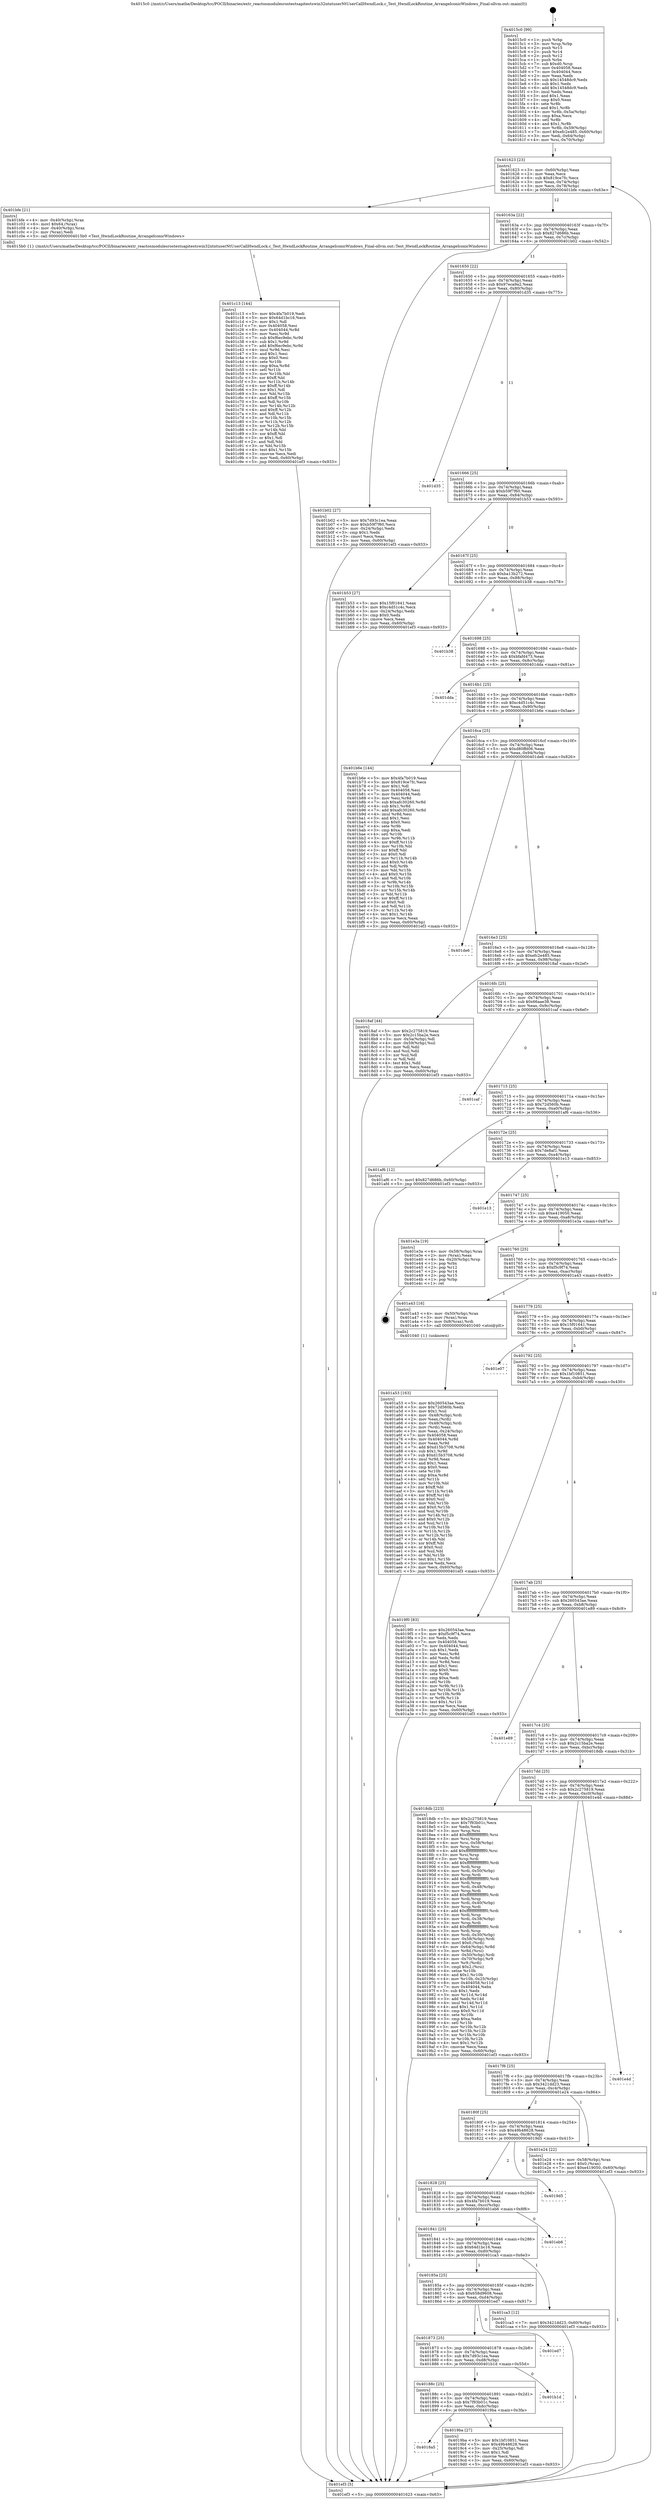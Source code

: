 digraph "0x4015c0" {
  label = "0x4015c0 (/mnt/c/Users/mathe/Desktop/tcc/POCII/binaries/extr_reactosmodulesrostestsapitestswin32ntntuserNtUserCallHwndLock.c_Test_HwndLockRoutine_ArrangeIconicWindows_Final-ollvm.out::main(0))"
  labelloc = "t"
  node[shape=record]

  Entry [label="",width=0.3,height=0.3,shape=circle,fillcolor=black,style=filled]
  "0x401623" [label="{
     0x401623 [23]\l
     | [instrs]\l
     &nbsp;&nbsp;0x401623 \<+3\>: mov -0x60(%rbp),%eax\l
     &nbsp;&nbsp;0x401626 \<+2\>: mov %eax,%ecx\l
     &nbsp;&nbsp;0x401628 \<+6\>: sub $0x819ce7fc,%ecx\l
     &nbsp;&nbsp;0x40162e \<+3\>: mov %eax,-0x74(%rbp)\l
     &nbsp;&nbsp;0x401631 \<+3\>: mov %ecx,-0x78(%rbp)\l
     &nbsp;&nbsp;0x401634 \<+6\>: je 0000000000401bfe \<main+0x63e\>\l
  }"]
  "0x401bfe" [label="{
     0x401bfe [21]\l
     | [instrs]\l
     &nbsp;&nbsp;0x401bfe \<+4\>: mov -0x40(%rbp),%rax\l
     &nbsp;&nbsp;0x401c02 \<+6\>: movl $0x64,(%rax)\l
     &nbsp;&nbsp;0x401c08 \<+4\>: mov -0x40(%rbp),%rax\l
     &nbsp;&nbsp;0x401c0c \<+2\>: mov (%rax),%edi\l
     &nbsp;&nbsp;0x401c0e \<+5\>: call 00000000004015b0 \<Test_HwndLockRoutine_ArrangeIconicWindows\>\l
     | [calls]\l
     &nbsp;&nbsp;0x4015b0 \{1\} (/mnt/c/Users/mathe/Desktop/tcc/POCII/binaries/extr_reactosmodulesrostestsapitestswin32ntntuserNtUserCallHwndLock.c_Test_HwndLockRoutine_ArrangeIconicWindows_Final-ollvm.out::Test_HwndLockRoutine_ArrangeIconicWindows)\l
  }"]
  "0x40163a" [label="{
     0x40163a [22]\l
     | [instrs]\l
     &nbsp;&nbsp;0x40163a \<+5\>: jmp 000000000040163f \<main+0x7f\>\l
     &nbsp;&nbsp;0x40163f \<+3\>: mov -0x74(%rbp),%eax\l
     &nbsp;&nbsp;0x401642 \<+5\>: sub $0x827d686b,%eax\l
     &nbsp;&nbsp;0x401647 \<+3\>: mov %eax,-0x7c(%rbp)\l
     &nbsp;&nbsp;0x40164a \<+6\>: je 0000000000401b02 \<main+0x542\>\l
  }"]
  Exit [label="",width=0.3,height=0.3,shape=circle,fillcolor=black,style=filled,peripheries=2]
  "0x401b02" [label="{
     0x401b02 [27]\l
     | [instrs]\l
     &nbsp;&nbsp;0x401b02 \<+5\>: mov $0x7d93c1ea,%eax\l
     &nbsp;&nbsp;0x401b07 \<+5\>: mov $0xb59f7f60,%ecx\l
     &nbsp;&nbsp;0x401b0c \<+3\>: mov -0x24(%rbp),%edx\l
     &nbsp;&nbsp;0x401b0f \<+3\>: cmp $0x1,%edx\l
     &nbsp;&nbsp;0x401b12 \<+3\>: cmovl %ecx,%eax\l
     &nbsp;&nbsp;0x401b15 \<+3\>: mov %eax,-0x60(%rbp)\l
     &nbsp;&nbsp;0x401b18 \<+5\>: jmp 0000000000401ef3 \<main+0x933\>\l
  }"]
  "0x401650" [label="{
     0x401650 [22]\l
     | [instrs]\l
     &nbsp;&nbsp;0x401650 \<+5\>: jmp 0000000000401655 \<main+0x95\>\l
     &nbsp;&nbsp;0x401655 \<+3\>: mov -0x74(%rbp),%eax\l
     &nbsp;&nbsp;0x401658 \<+5\>: sub $0x97eca9a2,%eax\l
     &nbsp;&nbsp;0x40165d \<+3\>: mov %eax,-0x80(%rbp)\l
     &nbsp;&nbsp;0x401660 \<+6\>: je 0000000000401d35 \<main+0x775\>\l
  }"]
  "0x401c13" [label="{
     0x401c13 [144]\l
     | [instrs]\l
     &nbsp;&nbsp;0x401c13 \<+5\>: mov $0x4fa7b019,%edi\l
     &nbsp;&nbsp;0x401c18 \<+5\>: mov $0x64d1bc16,%ecx\l
     &nbsp;&nbsp;0x401c1d \<+2\>: mov $0x1,%dl\l
     &nbsp;&nbsp;0x401c1f \<+7\>: mov 0x404058,%esi\l
     &nbsp;&nbsp;0x401c26 \<+8\>: mov 0x404044,%r8d\l
     &nbsp;&nbsp;0x401c2e \<+3\>: mov %esi,%r9d\l
     &nbsp;&nbsp;0x401c31 \<+7\>: sub $0xf6ec9ebc,%r9d\l
     &nbsp;&nbsp;0x401c38 \<+4\>: sub $0x1,%r9d\l
     &nbsp;&nbsp;0x401c3c \<+7\>: add $0xf6ec9ebc,%r9d\l
     &nbsp;&nbsp;0x401c43 \<+4\>: imul %r9d,%esi\l
     &nbsp;&nbsp;0x401c47 \<+3\>: and $0x1,%esi\l
     &nbsp;&nbsp;0x401c4a \<+3\>: cmp $0x0,%esi\l
     &nbsp;&nbsp;0x401c4d \<+4\>: sete %r10b\l
     &nbsp;&nbsp;0x401c51 \<+4\>: cmp $0xa,%r8d\l
     &nbsp;&nbsp;0x401c55 \<+4\>: setl %r11b\l
     &nbsp;&nbsp;0x401c59 \<+3\>: mov %r10b,%bl\l
     &nbsp;&nbsp;0x401c5c \<+3\>: xor $0xff,%bl\l
     &nbsp;&nbsp;0x401c5f \<+3\>: mov %r11b,%r14b\l
     &nbsp;&nbsp;0x401c62 \<+4\>: xor $0xff,%r14b\l
     &nbsp;&nbsp;0x401c66 \<+3\>: xor $0x1,%dl\l
     &nbsp;&nbsp;0x401c69 \<+3\>: mov %bl,%r15b\l
     &nbsp;&nbsp;0x401c6c \<+4\>: and $0xff,%r15b\l
     &nbsp;&nbsp;0x401c70 \<+3\>: and %dl,%r10b\l
     &nbsp;&nbsp;0x401c73 \<+3\>: mov %r14b,%r12b\l
     &nbsp;&nbsp;0x401c76 \<+4\>: and $0xff,%r12b\l
     &nbsp;&nbsp;0x401c7a \<+3\>: and %dl,%r11b\l
     &nbsp;&nbsp;0x401c7d \<+3\>: or %r10b,%r15b\l
     &nbsp;&nbsp;0x401c80 \<+3\>: or %r11b,%r12b\l
     &nbsp;&nbsp;0x401c83 \<+3\>: xor %r12b,%r15b\l
     &nbsp;&nbsp;0x401c86 \<+3\>: or %r14b,%bl\l
     &nbsp;&nbsp;0x401c89 \<+3\>: xor $0xff,%bl\l
     &nbsp;&nbsp;0x401c8c \<+3\>: or $0x1,%dl\l
     &nbsp;&nbsp;0x401c8f \<+2\>: and %dl,%bl\l
     &nbsp;&nbsp;0x401c91 \<+3\>: or %bl,%r15b\l
     &nbsp;&nbsp;0x401c94 \<+4\>: test $0x1,%r15b\l
     &nbsp;&nbsp;0x401c98 \<+3\>: cmovne %ecx,%edi\l
     &nbsp;&nbsp;0x401c9b \<+3\>: mov %edi,-0x60(%rbp)\l
     &nbsp;&nbsp;0x401c9e \<+5\>: jmp 0000000000401ef3 \<main+0x933\>\l
  }"]
  "0x401d35" [label="{
     0x401d35\l
  }", style=dashed]
  "0x401666" [label="{
     0x401666 [25]\l
     | [instrs]\l
     &nbsp;&nbsp;0x401666 \<+5\>: jmp 000000000040166b \<main+0xab\>\l
     &nbsp;&nbsp;0x40166b \<+3\>: mov -0x74(%rbp),%eax\l
     &nbsp;&nbsp;0x40166e \<+5\>: sub $0xb59f7f60,%eax\l
     &nbsp;&nbsp;0x401673 \<+6\>: mov %eax,-0x84(%rbp)\l
     &nbsp;&nbsp;0x401679 \<+6\>: je 0000000000401b53 \<main+0x593\>\l
  }"]
  "0x401a53" [label="{
     0x401a53 [163]\l
     | [instrs]\l
     &nbsp;&nbsp;0x401a53 \<+5\>: mov $0x260543ae,%ecx\l
     &nbsp;&nbsp;0x401a58 \<+5\>: mov $0x72d560b,%edx\l
     &nbsp;&nbsp;0x401a5d \<+3\>: mov $0x1,%sil\l
     &nbsp;&nbsp;0x401a60 \<+4\>: mov -0x48(%rbp),%rdi\l
     &nbsp;&nbsp;0x401a64 \<+2\>: mov %eax,(%rdi)\l
     &nbsp;&nbsp;0x401a66 \<+4\>: mov -0x48(%rbp),%rdi\l
     &nbsp;&nbsp;0x401a6a \<+2\>: mov (%rdi),%eax\l
     &nbsp;&nbsp;0x401a6c \<+3\>: mov %eax,-0x24(%rbp)\l
     &nbsp;&nbsp;0x401a6f \<+7\>: mov 0x404058,%eax\l
     &nbsp;&nbsp;0x401a76 \<+8\>: mov 0x404044,%r8d\l
     &nbsp;&nbsp;0x401a7e \<+3\>: mov %eax,%r9d\l
     &nbsp;&nbsp;0x401a81 \<+7\>: add $0xd15b3708,%r9d\l
     &nbsp;&nbsp;0x401a88 \<+4\>: sub $0x1,%r9d\l
     &nbsp;&nbsp;0x401a8c \<+7\>: sub $0xd15b3708,%r9d\l
     &nbsp;&nbsp;0x401a93 \<+4\>: imul %r9d,%eax\l
     &nbsp;&nbsp;0x401a97 \<+3\>: and $0x1,%eax\l
     &nbsp;&nbsp;0x401a9a \<+3\>: cmp $0x0,%eax\l
     &nbsp;&nbsp;0x401a9d \<+4\>: sete %r10b\l
     &nbsp;&nbsp;0x401aa1 \<+4\>: cmp $0xa,%r8d\l
     &nbsp;&nbsp;0x401aa5 \<+4\>: setl %r11b\l
     &nbsp;&nbsp;0x401aa9 \<+3\>: mov %r10b,%bl\l
     &nbsp;&nbsp;0x401aac \<+3\>: xor $0xff,%bl\l
     &nbsp;&nbsp;0x401aaf \<+3\>: mov %r11b,%r14b\l
     &nbsp;&nbsp;0x401ab2 \<+4\>: xor $0xff,%r14b\l
     &nbsp;&nbsp;0x401ab6 \<+4\>: xor $0x0,%sil\l
     &nbsp;&nbsp;0x401aba \<+3\>: mov %bl,%r15b\l
     &nbsp;&nbsp;0x401abd \<+4\>: and $0x0,%r15b\l
     &nbsp;&nbsp;0x401ac1 \<+3\>: and %sil,%r10b\l
     &nbsp;&nbsp;0x401ac4 \<+3\>: mov %r14b,%r12b\l
     &nbsp;&nbsp;0x401ac7 \<+4\>: and $0x0,%r12b\l
     &nbsp;&nbsp;0x401acb \<+3\>: and %sil,%r11b\l
     &nbsp;&nbsp;0x401ace \<+3\>: or %r10b,%r15b\l
     &nbsp;&nbsp;0x401ad1 \<+3\>: or %r11b,%r12b\l
     &nbsp;&nbsp;0x401ad4 \<+3\>: xor %r12b,%r15b\l
     &nbsp;&nbsp;0x401ad7 \<+3\>: or %r14b,%bl\l
     &nbsp;&nbsp;0x401ada \<+3\>: xor $0xff,%bl\l
     &nbsp;&nbsp;0x401add \<+4\>: or $0x0,%sil\l
     &nbsp;&nbsp;0x401ae1 \<+3\>: and %sil,%bl\l
     &nbsp;&nbsp;0x401ae4 \<+3\>: or %bl,%r15b\l
     &nbsp;&nbsp;0x401ae7 \<+4\>: test $0x1,%r15b\l
     &nbsp;&nbsp;0x401aeb \<+3\>: cmovne %edx,%ecx\l
     &nbsp;&nbsp;0x401aee \<+3\>: mov %ecx,-0x60(%rbp)\l
     &nbsp;&nbsp;0x401af1 \<+5\>: jmp 0000000000401ef3 \<main+0x933\>\l
  }"]
  "0x401b53" [label="{
     0x401b53 [27]\l
     | [instrs]\l
     &nbsp;&nbsp;0x401b53 \<+5\>: mov $0x15f01641,%eax\l
     &nbsp;&nbsp;0x401b58 \<+5\>: mov $0xc4d51c4c,%ecx\l
     &nbsp;&nbsp;0x401b5d \<+3\>: mov -0x24(%rbp),%edx\l
     &nbsp;&nbsp;0x401b60 \<+3\>: cmp $0x0,%edx\l
     &nbsp;&nbsp;0x401b63 \<+3\>: cmove %ecx,%eax\l
     &nbsp;&nbsp;0x401b66 \<+3\>: mov %eax,-0x60(%rbp)\l
     &nbsp;&nbsp;0x401b69 \<+5\>: jmp 0000000000401ef3 \<main+0x933\>\l
  }"]
  "0x40167f" [label="{
     0x40167f [25]\l
     | [instrs]\l
     &nbsp;&nbsp;0x40167f \<+5\>: jmp 0000000000401684 \<main+0xc4\>\l
     &nbsp;&nbsp;0x401684 \<+3\>: mov -0x74(%rbp),%eax\l
     &nbsp;&nbsp;0x401687 \<+5\>: sub $0xba13b272,%eax\l
     &nbsp;&nbsp;0x40168c \<+6\>: mov %eax,-0x88(%rbp)\l
     &nbsp;&nbsp;0x401692 \<+6\>: je 0000000000401b38 \<main+0x578\>\l
  }"]
  "0x4018a5" [label="{
     0x4018a5\l
  }", style=dashed]
  "0x401b38" [label="{
     0x401b38\l
  }", style=dashed]
  "0x401698" [label="{
     0x401698 [25]\l
     | [instrs]\l
     &nbsp;&nbsp;0x401698 \<+5\>: jmp 000000000040169d \<main+0xdd\>\l
     &nbsp;&nbsp;0x40169d \<+3\>: mov -0x74(%rbp),%eax\l
     &nbsp;&nbsp;0x4016a0 \<+5\>: sub $0xbfafd473,%eax\l
     &nbsp;&nbsp;0x4016a5 \<+6\>: mov %eax,-0x8c(%rbp)\l
     &nbsp;&nbsp;0x4016ab \<+6\>: je 0000000000401dda \<main+0x81a\>\l
  }"]
  "0x4019ba" [label="{
     0x4019ba [27]\l
     | [instrs]\l
     &nbsp;&nbsp;0x4019ba \<+5\>: mov $0x1bf10851,%eax\l
     &nbsp;&nbsp;0x4019bf \<+5\>: mov $0x49b48628,%ecx\l
     &nbsp;&nbsp;0x4019c4 \<+3\>: mov -0x25(%rbp),%dl\l
     &nbsp;&nbsp;0x4019c7 \<+3\>: test $0x1,%dl\l
     &nbsp;&nbsp;0x4019ca \<+3\>: cmovne %ecx,%eax\l
     &nbsp;&nbsp;0x4019cd \<+3\>: mov %eax,-0x60(%rbp)\l
     &nbsp;&nbsp;0x4019d0 \<+5\>: jmp 0000000000401ef3 \<main+0x933\>\l
  }"]
  "0x401dda" [label="{
     0x401dda\l
  }", style=dashed]
  "0x4016b1" [label="{
     0x4016b1 [25]\l
     | [instrs]\l
     &nbsp;&nbsp;0x4016b1 \<+5\>: jmp 00000000004016b6 \<main+0xf6\>\l
     &nbsp;&nbsp;0x4016b6 \<+3\>: mov -0x74(%rbp),%eax\l
     &nbsp;&nbsp;0x4016b9 \<+5\>: sub $0xc4d51c4c,%eax\l
     &nbsp;&nbsp;0x4016be \<+6\>: mov %eax,-0x90(%rbp)\l
     &nbsp;&nbsp;0x4016c4 \<+6\>: je 0000000000401b6e \<main+0x5ae\>\l
  }"]
  "0x40188c" [label="{
     0x40188c [25]\l
     | [instrs]\l
     &nbsp;&nbsp;0x40188c \<+5\>: jmp 0000000000401891 \<main+0x2d1\>\l
     &nbsp;&nbsp;0x401891 \<+3\>: mov -0x74(%rbp),%eax\l
     &nbsp;&nbsp;0x401894 \<+5\>: sub $0x7f93b01c,%eax\l
     &nbsp;&nbsp;0x401899 \<+6\>: mov %eax,-0xdc(%rbp)\l
     &nbsp;&nbsp;0x40189f \<+6\>: je 00000000004019ba \<main+0x3fa\>\l
  }"]
  "0x401b6e" [label="{
     0x401b6e [144]\l
     | [instrs]\l
     &nbsp;&nbsp;0x401b6e \<+5\>: mov $0x4fa7b019,%eax\l
     &nbsp;&nbsp;0x401b73 \<+5\>: mov $0x819ce7fc,%ecx\l
     &nbsp;&nbsp;0x401b78 \<+2\>: mov $0x1,%dl\l
     &nbsp;&nbsp;0x401b7a \<+7\>: mov 0x404058,%esi\l
     &nbsp;&nbsp;0x401b81 \<+7\>: mov 0x404044,%edi\l
     &nbsp;&nbsp;0x401b88 \<+3\>: mov %esi,%r8d\l
     &nbsp;&nbsp;0x401b8b \<+7\>: sub $0xafc30260,%r8d\l
     &nbsp;&nbsp;0x401b92 \<+4\>: sub $0x1,%r8d\l
     &nbsp;&nbsp;0x401b96 \<+7\>: add $0xafc30260,%r8d\l
     &nbsp;&nbsp;0x401b9d \<+4\>: imul %r8d,%esi\l
     &nbsp;&nbsp;0x401ba1 \<+3\>: and $0x1,%esi\l
     &nbsp;&nbsp;0x401ba4 \<+3\>: cmp $0x0,%esi\l
     &nbsp;&nbsp;0x401ba7 \<+4\>: sete %r9b\l
     &nbsp;&nbsp;0x401bab \<+3\>: cmp $0xa,%edi\l
     &nbsp;&nbsp;0x401bae \<+4\>: setl %r10b\l
     &nbsp;&nbsp;0x401bb2 \<+3\>: mov %r9b,%r11b\l
     &nbsp;&nbsp;0x401bb5 \<+4\>: xor $0xff,%r11b\l
     &nbsp;&nbsp;0x401bb9 \<+3\>: mov %r10b,%bl\l
     &nbsp;&nbsp;0x401bbc \<+3\>: xor $0xff,%bl\l
     &nbsp;&nbsp;0x401bbf \<+3\>: xor $0x0,%dl\l
     &nbsp;&nbsp;0x401bc2 \<+3\>: mov %r11b,%r14b\l
     &nbsp;&nbsp;0x401bc5 \<+4\>: and $0x0,%r14b\l
     &nbsp;&nbsp;0x401bc9 \<+3\>: and %dl,%r9b\l
     &nbsp;&nbsp;0x401bcc \<+3\>: mov %bl,%r15b\l
     &nbsp;&nbsp;0x401bcf \<+4\>: and $0x0,%r15b\l
     &nbsp;&nbsp;0x401bd3 \<+3\>: and %dl,%r10b\l
     &nbsp;&nbsp;0x401bd6 \<+3\>: or %r9b,%r14b\l
     &nbsp;&nbsp;0x401bd9 \<+3\>: or %r10b,%r15b\l
     &nbsp;&nbsp;0x401bdc \<+3\>: xor %r15b,%r14b\l
     &nbsp;&nbsp;0x401bdf \<+3\>: or %bl,%r11b\l
     &nbsp;&nbsp;0x401be2 \<+4\>: xor $0xff,%r11b\l
     &nbsp;&nbsp;0x401be6 \<+3\>: or $0x0,%dl\l
     &nbsp;&nbsp;0x401be9 \<+3\>: and %dl,%r11b\l
     &nbsp;&nbsp;0x401bec \<+3\>: or %r11b,%r14b\l
     &nbsp;&nbsp;0x401bef \<+4\>: test $0x1,%r14b\l
     &nbsp;&nbsp;0x401bf3 \<+3\>: cmovne %ecx,%eax\l
     &nbsp;&nbsp;0x401bf6 \<+3\>: mov %eax,-0x60(%rbp)\l
     &nbsp;&nbsp;0x401bf9 \<+5\>: jmp 0000000000401ef3 \<main+0x933\>\l
  }"]
  "0x4016ca" [label="{
     0x4016ca [25]\l
     | [instrs]\l
     &nbsp;&nbsp;0x4016ca \<+5\>: jmp 00000000004016cf \<main+0x10f\>\l
     &nbsp;&nbsp;0x4016cf \<+3\>: mov -0x74(%rbp),%eax\l
     &nbsp;&nbsp;0x4016d2 \<+5\>: sub $0xd80ffd06,%eax\l
     &nbsp;&nbsp;0x4016d7 \<+6\>: mov %eax,-0x94(%rbp)\l
     &nbsp;&nbsp;0x4016dd \<+6\>: je 0000000000401de6 \<main+0x826\>\l
  }"]
  "0x401b1d" [label="{
     0x401b1d\l
  }", style=dashed]
  "0x401de6" [label="{
     0x401de6\l
  }", style=dashed]
  "0x4016e3" [label="{
     0x4016e3 [25]\l
     | [instrs]\l
     &nbsp;&nbsp;0x4016e3 \<+5\>: jmp 00000000004016e8 \<main+0x128\>\l
     &nbsp;&nbsp;0x4016e8 \<+3\>: mov -0x74(%rbp),%eax\l
     &nbsp;&nbsp;0x4016eb \<+5\>: sub $0xefc2e485,%eax\l
     &nbsp;&nbsp;0x4016f0 \<+6\>: mov %eax,-0x98(%rbp)\l
     &nbsp;&nbsp;0x4016f6 \<+6\>: je 00000000004018af \<main+0x2ef\>\l
  }"]
  "0x401873" [label="{
     0x401873 [25]\l
     | [instrs]\l
     &nbsp;&nbsp;0x401873 \<+5\>: jmp 0000000000401878 \<main+0x2b8\>\l
     &nbsp;&nbsp;0x401878 \<+3\>: mov -0x74(%rbp),%eax\l
     &nbsp;&nbsp;0x40187b \<+5\>: sub $0x7d93c1ea,%eax\l
     &nbsp;&nbsp;0x401880 \<+6\>: mov %eax,-0xd8(%rbp)\l
     &nbsp;&nbsp;0x401886 \<+6\>: je 0000000000401b1d \<main+0x55d\>\l
  }"]
  "0x4018af" [label="{
     0x4018af [44]\l
     | [instrs]\l
     &nbsp;&nbsp;0x4018af \<+5\>: mov $0x2c275819,%eax\l
     &nbsp;&nbsp;0x4018b4 \<+5\>: mov $0x2c15ba2e,%ecx\l
     &nbsp;&nbsp;0x4018b9 \<+3\>: mov -0x5a(%rbp),%dl\l
     &nbsp;&nbsp;0x4018bc \<+4\>: mov -0x59(%rbp),%sil\l
     &nbsp;&nbsp;0x4018c0 \<+3\>: mov %dl,%dil\l
     &nbsp;&nbsp;0x4018c3 \<+3\>: and %sil,%dil\l
     &nbsp;&nbsp;0x4018c6 \<+3\>: xor %sil,%dl\l
     &nbsp;&nbsp;0x4018c9 \<+3\>: or %dl,%dil\l
     &nbsp;&nbsp;0x4018cc \<+4\>: test $0x1,%dil\l
     &nbsp;&nbsp;0x4018d0 \<+3\>: cmovne %ecx,%eax\l
     &nbsp;&nbsp;0x4018d3 \<+3\>: mov %eax,-0x60(%rbp)\l
     &nbsp;&nbsp;0x4018d6 \<+5\>: jmp 0000000000401ef3 \<main+0x933\>\l
  }"]
  "0x4016fc" [label="{
     0x4016fc [25]\l
     | [instrs]\l
     &nbsp;&nbsp;0x4016fc \<+5\>: jmp 0000000000401701 \<main+0x141\>\l
     &nbsp;&nbsp;0x401701 \<+3\>: mov -0x74(%rbp),%eax\l
     &nbsp;&nbsp;0x401704 \<+5\>: sub $0x66aae38,%eax\l
     &nbsp;&nbsp;0x401709 \<+6\>: mov %eax,-0x9c(%rbp)\l
     &nbsp;&nbsp;0x40170f \<+6\>: je 0000000000401caf \<main+0x6ef\>\l
  }"]
  "0x401ef3" [label="{
     0x401ef3 [5]\l
     | [instrs]\l
     &nbsp;&nbsp;0x401ef3 \<+5\>: jmp 0000000000401623 \<main+0x63\>\l
  }"]
  "0x4015c0" [label="{
     0x4015c0 [99]\l
     | [instrs]\l
     &nbsp;&nbsp;0x4015c0 \<+1\>: push %rbp\l
     &nbsp;&nbsp;0x4015c1 \<+3\>: mov %rsp,%rbp\l
     &nbsp;&nbsp;0x4015c4 \<+2\>: push %r15\l
     &nbsp;&nbsp;0x4015c6 \<+2\>: push %r14\l
     &nbsp;&nbsp;0x4015c8 \<+2\>: push %r12\l
     &nbsp;&nbsp;0x4015ca \<+1\>: push %rbx\l
     &nbsp;&nbsp;0x4015cb \<+7\>: sub $0xd0,%rsp\l
     &nbsp;&nbsp;0x4015d2 \<+7\>: mov 0x404058,%eax\l
     &nbsp;&nbsp;0x4015d9 \<+7\>: mov 0x404044,%ecx\l
     &nbsp;&nbsp;0x4015e0 \<+2\>: mov %eax,%edx\l
     &nbsp;&nbsp;0x4015e2 \<+6\>: sub $0x14548dc9,%edx\l
     &nbsp;&nbsp;0x4015e8 \<+3\>: sub $0x1,%edx\l
     &nbsp;&nbsp;0x4015eb \<+6\>: add $0x14548dc9,%edx\l
     &nbsp;&nbsp;0x4015f1 \<+3\>: imul %edx,%eax\l
     &nbsp;&nbsp;0x4015f4 \<+3\>: and $0x1,%eax\l
     &nbsp;&nbsp;0x4015f7 \<+3\>: cmp $0x0,%eax\l
     &nbsp;&nbsp;0x4015fa \<+4\>: sete %r8b\l
     &nbsp;&nbsp;0x4015fe \<+4\>: and $0x1,%r8b\l
     &nbsp;&nbsp;0x401602 \<+4\>: mov %r8b,-0x5a(%rbp)\l
     &nbsp;&nbsp;0x401606 \<+3\>: cmp $0xa,%ecx\l
     &nbsp;&nbsp;0x401609 \<+4\>: setl %r8b\l
     &nbsp;&nbsp;0x40160d \<+4\>: and $0x1,%r8b\l
     &nbsp;&nbsp;0x401611 \<+4\>: mov %r8b,-0x59(%rbp)\l
     &nbsp;&nbsp;0x401615 \<+7\>: movl $0xefc2e485,-0x60(%rbp)\l
     &nbsp;&nbsp;0x40161c \<+3\>: mov %edi,-0x64(%rbp)\l
     &nbsp;&nbsp;0x40161f \<+4\>: mov %rsi,-0x70(%rbp)\l
  }"]
  "0x401ed7" [label="{
     0x401ed7\l
  }", style=dashed]
  "0x401caf" [label="{
     0x401caf\l
  }", style=dashed]
  "0x401715" [label="{
     0x401715 [25]\l
     | [instrs]\l
     &nbsp;&nbsp;0x401715 \<+5\>: jmp 000000000040171a \<main+0x15a\>\l
     &nbsp;&nbsp;0x40171a \<+3\>: mov -0x74(%rbp),%eax\l
     &nbsp;&nbsp;0x40171d \<+5\>: sub $0x72d560b,%eax\l
     &nbsp;&nbsp;0x401722 \<+6\>: mov %eax,-0xa0(%rbp)\l
     &nbsp;&nbsp;0x401728 \<+6\>: je 0000000000401af6 \<main+0x536\>\l
  }"]
  "0x40185a" [label="{
     0x40185a [25]\l
     | [instrs]\l
     &nbsp;&nbsp;0x40185a \<+5\>: jmp 000000000040185f \<main+0x29f\>\l
     &nbsp;&nbsp;0x40185f \<+3\>: mov -0x74(%rbp),%eax\l
     &nbsp;&nbsp;0x401862 \<+5\>: sub $0x658d9608,%eax\l
     &nbsp;&nbsp;0x401867 \<+6\>: mov %eax,-0xd4(%rbp)\l
     &nbsp;&nbsp;0x40186d \<+6\>: je 0000000000401ed7 \<main+0x917\>\l
  }"]
  "0x401af6" [label="{
     0x401af6 [12]\l
     | [instrs]\l
     &nbsp;&nbsp;0x401af6 \<+7\>: movl $0x827d686b,-0x60(%rbp)\l
     &nbsp;&nbsp;0x401afd \<+5\>: jmp 0000000000401ef3 \<main+0x933\>\l
  }"]
  "0x40172e" [label="{
     0x40172e [25]\l
     | [instrs]\l
     &nbsp;&nbsp;0x40172e \<+5\>: jmp 0000000000401733 \<main+0x173\>\l
     &nbsp;&nbsp;0x401733 \<+3\>: mov -0x74(%rbp),%eax\l
     &nbsp;&nbsp;0x401736 \<+5\>: sub $0x7de8af1,%eax\l
     &nbsp;&nbsp;0x40173b \<+6\>: mov %eax,-0xa4(%rbp)\l
     &nbsp;&nbsp;0x401741 \<+6\>: je 0000000000401e13 \<main+0x853\>\l
  }"]
  "0x401ca3" [label="{
     0x401ca3 [12]\l
     | [instrs]\l
     &nbsp;&nbsp;0x401ca3 \<+7\>: movl $0x3421dd23,-0x60(%rbp)\l
     &nbsp;&nbsp;0x401caa \<+5\>: jmp 0000000000401ef3 \<main+0x933\>\l
  }"]
  "0x401e13" [label="{
     0x401e13\l
  }", style=dashed]
  "0x401747" [label="{
     0x401747 [25]\l
     | [instrs]\l
     &nbsp;&nbsp;0x401747 \<+5\>: jmp 000000000040174c \<main+0x18c\>\l
     &nbsp;&nbsp;0x40174c \<+3\>: mov -0x74(%rbp),%eax\l
     &nbsp;&nbsp;0x40174f \<+5\>: sub $0xe419050,%eax\l
     &nbsp;&nbsp;0x401754 \<+6\>: mov %eax,-0xa8(%rbp)\l
     &nbsp;&nbsp;0x40175a \<+6\>: je 0000000000401e3a \<main+0x87a\>\l
  }"]
  "0x401841" [label="{
     0x401841 [25]\l
     | [instrs]\l
     &nbsp;&nbsp;0x401841 \<+5\>: jmp 0000000000401846 \<main+0x286\>\l
     &nbsp;&nbsp;0x401846 \<+3\>: mov -0x74(%rbp),%eax\l
     &nbsp;&nbsp;0x401849 \<+5\>: sub $0x64d1bc16,%eax\l
     &nbsp;&nbsp;0x40184e \<+6\>: mov %eax,-0xd0(%rbp)\l
     &nbsp;&nbsp;0x401854 \<+6\>: je 0000000000401ca3 \<main+0x6e3\>\l
  }"]
  "0x401e3a" [label="{
     0x401e3a [19]\l
     | [instrs]\l
     &nbsp;&nbsp;0x401e3a \<+4\>: mov -0x58(%rbp),%rax\l
     &nbsp;&nbsp;0x401e3e \<+2\>: mov (%rax),%eax\l
     &nbsp;&nbsp;0x401e40 \<+4\>: lea -0x20(%rbp),%rsp\l
     &nbsp;&nbsp;0x401e44 \<+1\>: pop %rbx\l
     &nbsp;&nbsp;0x401e45 \<+2\>: pop %r12\l
     &nbsp;&nbsp;0x401e47 \<+2\>: pop %r14\l
     &nbsp;&nbsp;0x401e49 \<+2\>: pop %r15\l
     &nbsp;&nbsp;0x401e4b \<+1\>: pop %rbp\l
     &nbsp;&nbsp;0x401e4c \<+1\>: ret\l
  }"]
  "0x401760" [label="{
     0x401760 [25]\l
     | [instrs]\l
     &nbsp;&nbsp;0x401760 \<+5\>: jmp 0000000000401765 \<main+0x1a5\>\l
     &nbsp;&nbsp;0x401765 \<+3\>: mov -0x74(%rbp),%eax\l
     &nbsp;&nbsp;0x401768 \<+5\>: sub $0xf5c9f74,%eax\l
     &nbsp;&nbsp;0x40176d \<+6\>: mov %eax,-0xac(%rbp)\l
     &nbsp;&nbsp;0x401773 \<+6\>: je 0000000000401a43 \<main+0x483\>\l
  }"]
  "0x401eb6" [label="{
     0x401eb6\l
  }", style=dashed]
  "0x401a43" [label="{
     0x401a43 [16]\l
     | [instrs]\l
     &nbsp;&nbsp;0x401a43 \<+4\>: mov -0x50(%rbp),%rax\l
     &nbsp;&nbsp;0x401a47 \<+3\>: mov (%rax),%rax\l
     &nbsp;&nbsp;0x401a4a \<+4\>: mov 0x8(%rax),%rdi\l
     &nbsp;&nbsp;0x401a4e \<+5\>: call 0000000000401040 \<atoi@plt\>\l
     | [calls]\l
     &nbsp;&nbsp;0x401040 \{1\} (unknown)\l
  }"]
  "0x401779" [label="{
     0x401779 [25]\l
     | [instrs]\l
     &nbsp;&nbsp;0x401779 \<+5\>: jmp 000000000040177e \<main+0x1be\>\l
     &nbsp;&nbsp;0x40177e \<+3\>: mov -0x74(%rbp),%eax\l
     &nbsp;&nbsp;0x401781 \<+5\>: sub $0x15f01641,%eax\l
     &nbsp;&nbsp;0x401786 \<+6\>: mov %eax,-0xb0(%rbp)\l
     &nbsp;&nbsp;0x40178c \<+6\>: je 0000000000401e07 \<main+0x847\>\l
  }"]
  "0x401828" [label="{
     0x401828 [25]\l
     | [instrs]\l
     &nbsp;&nbsp;0x401828 \<+5\>: jmp 000000000040182d \<main+0x26d\>\l
     &nbsp;&nbsp;0x40182d \<+3\>: mov -0x74(%rbp),%eax\l
     &nbsp;&nbsp;0x401830 \<+5\>: sub $0x4fa7b019,%eax\l
     &nbsp;&nbsp;0x401835 \<+6\>: mov %eax,-0xcc(%rbp)\l
     &nbsp;&nbsp;0x40183b \<+6\>: je 0000000000401eb6 \<main+0x8f6\>\l
  }"]
  "0x401e07" [label="{
     0x401e07\l
  }", style=dashed]
  "0x401792" [label="{
     0x401792 [25]\l
     | [instrs]\l
     &nbsp;&nbsp;0x401792 \<+5\>: jmp 0000000000401797 \<main+0x1d7\>\l
     &nbsp;&nbsp;0x401797 \<+3\>: mov -0x74(%rbp),%eax\l
     &nbsp;&nbsp;0x40179a \<+5\>: sub $0x1bf10851,%eax\l
     &nbsp;&nbsp;0x40179f \<+6\>: mov %eax,-0xb4(%rbp)\l
     &nbsp;&nbsp;0x4017a5 \<+6\>: je 00000000004019f0 \<main+0x430\>\l
  }"]
  "0x4019d5" [label="{
     0x4019d5\l
  }", style=dashed]
  "0x4019f0" [label="{
     0x4019f0 [83]\l
     | [instrs]\l
     &nbsp;&nbsp;0x4019f0 \<+5\>: mov $0x260543ae,%eax\l
     &nbsp;&nbsp;0x4019f5 \<+5\>: mov $0xf5c9f74,%ecx\l
     &nbsp;&nbsp;0x4019fa \<+2\>: xor %edx,%edx\l
     &nbsp;&nbsp;0x4019fc \<+7\>: mov 0x404058,%esi\l
     &nbsp;&nbsp;0x401a03 \<+7\>: mov 0x404044,%edi\l
     &nbsp;&nbsp;0x401a0a \<+3\>: sub $0x1,%edx\l
     &nbsp;&nbsp;0x401a0d \<+3\>: mov %esi,%r8d\l
     &nbsp;&nbsp;0x401a10 \<+3\>: add %edx,%r8d\l
     &nbsp;&nbsp;0x401a13 \<+4\>: imul %r8d,%esi\l
     &nbsp;&nbsp;0x401a17 \<+3\>: and $0x1,%esi\l
     &nbsp;&nbsp;0x401a1a \<+3\>: cmp $0x0,%esi\l
     &nbsp;&nbsp;0x401a1d \<+4\>: sete %r9b\l
     &nbsp;&nbsp;0x401a21 \<+3\>: cmp $0xa,%edi\l
     &nbsp;&nbsp;0x401a24 \<+4\>: setl %r10b\l
     &nbsp;&nbsp;0x401a28 \<+3\>: mov %r9b,%r11b\l
     &nbsp;&nbsp;0x401a2b \<+3\>: and %r10b,%r11b\l
     &nbsp;&nbsp;0x401a2e \<+3\>: xor %r10b,%r9b\l
     &nbsp;&nbsp;0x401a31 \<+3\>: or %r9b,%r11b\l
     &nbsp;&nbsp;0x401a34 \<+4\>: test $0x1,%r11b\l
     &nbsp;&nbsp;0x401a38 \<+3\>: cmovne %ecx,%eax\l
     &nbsp;&nbsp;0x401a3b \<+3\>: mov %eax,-0x60(%rbp)\l
     &nbsp;&nbsp;0x401a3e \<+5\>: jmp 0000000000401ef3 \<main+0x933\>\l
  }"]
  "0x4017ab" [label="{
     0x4017ab [25]\l
     | [instrs]\l
     &nbsp;&nbsp;0x4017ab \<+5\>: jmp 00000000004017b0 \<main+0x1f0\>\l
     &nbsp;&nbsp;0x4017b0 \<+3\>: mov -0x74(%rbp),%eax\l
     &nbsp;&nbsp;0x4017b3 \<+5\>: sub $0x260543ae,%eax\l
     &nbsp;&nbsp;0x4017b8 \<+6\>: mov %eax,-0xb8(%rbp)\l
     &nbsp;&nbsp;0x4017be \<+6\>: je 0000000000401e89 \<main+0x8c9\>\l
  }"]
  "0x40180f" [label="{
     0x40180f [25]\l
     | [instrs]\l
     &nbsp;&nbsp;0x40180f \<+5\>: jmp 0000000000401814 \<main+0x254\>\l
     &nbsp;&nbsp;0x401814 \<+3\>: mov -0x74(%rbp),%eax\l
     &nbsp;&nbsp;0x401817 \<+5\>: sub $0x49b48628,%eax\l
     &nbsp;&nbsp;0x40181c \<+6\>: mov %eax,-0xc8(%rbp)\l
     &nbsp;&nbsp;0x401822 \<+6\>: je 00000000004019d5 \<main+0x415\>\l
  }"]
  "0x401e89" [label="{
     0x401e89\l
  }", style=dashed]
  "0x4017c4" [label="{
     0x4017c4 [25]\l
     | [instrs]\l
     &nbsp;&nbsp;0x4017c4 \<+5\>: jmp 00000000004017c9 \<main+0x209\>\l
     &nbsp;&nbsp;0x4017c9 \<+3\>: mov -0x74(%rbp),%eax\l
     &nbsp;&nbsp;0x4017cc \<+5\>: sub $0x2c15ba2e,%eax\l
     &nbsp;&nbsp;0x4017d1 \<+6\>: mov %eax,-0xbc(%rbp)\l
     &nbsp;&nbsp;0x4017d7 \<+6\>: je 00000000004018db \<main+0x31b\>\l
  }"]
  "0x401e24" [label="{
     0x401e24 [22]\l
     | [instrs]\l
     &nbsp;&nbsp;0x401e24 \<+4\>: mov -0x58(%rbp),%rax\l
     &nbsp;&nbsp;0x401e28 \<+6\>: movl $0x0,(%rax)\l
     &nbsp;&nbsp;0x401e2e \<+7\>: movl $0xe419050,-0x60(%rbp)\l
     &nbsp;&nbsp;0x401e35 \<+5\>: jmp 0000000000401ef3 \<main+0x933\>\l
  }"]
  "0x4018db" [label="{
     0x4018db [223]\l
     | [instrs]\l
     &nbsp;&nbsp;0x4018db \<+5\>: mov $0x2c275819,%eax\l
     &nbsp;&nbsp;0x4018e0 \<+5\>: mov $0x7f93b01c,%ecx\l
     &nbsp;&nbsp;0x4018e5 \<+2\>: xor %edx,%edx\l
     &nbsp;&nbsp;0x4018e7 \<+3\>: mov %rsp,%rsi\l
     &nbsp;&nbsp;0x4018ea \<+4\>: add $0xfffffffffffffff0,%rsi\l
     &nbsp;&nbsp;0x4018ee \<+3\>: mov %rsi,%rsp\l
     &nbsp;&nbsp;0x4018f1 \<+4\>: mov %rsi,-0x58(%rbp)\l
     &nbsp;&nbsp;0x4018f5 \<+3\>: mov %rsp,%rsi\l
     &nbsp;&nbsp;0x4018f8 \<+4\>: add $0xfffffffffffffff0,%rsi\l
     &nbsp;&nbsp;0x4018fc \<+3\>: mov %rsi,%rsp\l
     &nbsp;&nbsp;0x4018ff \<+3\>: mov %rsp,%rdi\l
     &nbsp;&nbsp;0x401902 \<+4\>: add $0xfffffffffffffff0,%rdi\l
     &nbsp;&nbsp;0x401906 \<+3\>: mov %rdi,%rsp\l
     &nbsp;&nbsp;0x401909 \<+4\>: mov %rdi,-0x50(%rbp)\l
     &nbsp;&nbsp;0x40190d \<+3\>: mov %rsp,%rdi\l
     &nbsp;&nbsp;0x401910 \<+4\>: add $0xfffffffffffffff0,%rdi\l
     &nbsp;&nbsp;0x401914 \<+3\>: mov %rdi,%rsp\l
     &nbsp;&nbsp;0x401917 \<+4\>: mov %rdi,-0x48(%rbp)\l
     &nbsp;&nbsp;0x40191b \<+3\>: mov %rsp,%rdi\l
     &nbsp;&nbsp;0x40191e \<+4\>: add $0xfffffffffffffff0,%rdi\l
     &nbsp;&nbsp;0x401922 \<+3\>: mov %rdi,%rsp\l
     &nbsp;&nbsp;0x401925 \<+4\>: mov %rdi,-0x40(%rbp)\l
     &nbsp;&nbsp;0x401929 \<+3\>: mov %rsp,%rdi\l
     &nbsp;&nbsp;0x40192c \<+4\>: add $0xfffffffffffffff0,%rdi\l
     &nbsp;&nbsp;0x401930 \<+3\>: mov %rdi,%rsp\l
     &nbsp;&nbsp;0x401933 \<+4\>: mov %rdi,-0x38(%rbp)\l
     &nbsp;&nbsp;0x401937 \<+3\>: mov %rsp,%rdi\l
     &nbsp;&nbsp;0x40193a \<+4\>: add $0xfffffffffffffff0,%rdi\l
     &nbsp;&nbsp;0x40193e \<+3\>: mov %rdi,%rsp\l
     &nbsp;&nbsp;0x401941 \<+4\>: mov %rdi,-0x30(%rbp)\l
     &nbsp;&nbsp;0x401945 \<+4\>: mov -0x58(%rbp),%rdi\l
     &nbsp;&nbsp;0x401949 \<+6\>: movl $0x0,(%rdi)\l
     &nbsp;&nbsp;0x40194f \<+4\>: mov -0x64(%rbp),%r8d\l
     &nbsp;&nbsp;0x401953 \<+3\>: mov %r8d,(%rsi)\l
     &nbsp;&nbsp;0x401956 \<+4\>: mov -0x50(%rbp),%rdi\l
     &nbsp;&nbsp;0x40195a \<+4\>: mov -0x70(%rbp),%r9\l
     &nbsp;&nbsp;0x40195e \<+3\>: mov %r9,(%rdi)\l
     &nbsp;&nbsp;0x401961 \<+3\>: cmpl $0x2,(%rsi)\l
     &nbsp;&nbsp;0x401964 \<+4\>: setne %r10b\l
     &nbsp;&nbsp;0x401968 \<+4\>: and $0x1,%r10b\l
     &nbsp;&nbsp;0x40196c \<+4\>: mov %r10b,-0x25(%rbp)\l
     &nbsp;&nbsp;0x401970 \<+8\>: mov 0x404058,%r11d\l
     &nbsp;&nbsp;0x401978 \<+7\>: mov 0x404044,%ebx\l
     &nbsp;&nbsp;0x40197f \<+3\>: sub $0x1,%edx\l
     &nbsp;&nbsp;0x401982 \<+3\>: mov %r11d,%r14d\l
     &nbsp;&nbsp;0x401985 \<+3\>: add %edx,%r14d\l
     &nbsp;&nbsp;0x401988 \<+4\>: imul %r14d,%r11d\l
     &nbsp;&nbsp;0x40198c \<+4\>: and $0x1,%r11d\l
     &nbsp;&nbsp;0x401990 \<+4\>: cmp $0x0,%r11d\l
     &nbsp;&nbsp;0x401994 \<+4\>: sete %r10b\l
     &nbsp;&nbsp;0x401998 \<+3\>: cmp $0xa,%ebx\l
     &nbsp;&nbsp;0x40199b \<+4\>: setl %r15b\l
     &nbsp;&nbsp;0x40199f \<+3\>: mov %r10b,%r12b\l
     &nbsp;&nbsp;0x4019a2 \<+3\>: and %r15b,%r12b\l
     &nbsp;&nbsp;0x4019a5 \<+3\>: xor %r15b,%r10b\l
     &nbsp;&nbsp;0x4019a8 \<+3\>: or %r10b,%r12b\l
     &nbsp;&nbsp;0x4019ab \<+4\>: test $0x1,%r12b\l
     &nbsp;&nbsp;0x4019af \<+3\>: cmovne %ecx,%eax\l
     &nbsp;&nbsp;0x4019b2 \<+3\>: mov %eax,-0x60(%rbp)\l
     &nbsp;&nbsp;0x4019b5 \<+5\>: jmp 0000000000401ef3 \<main+0x933\>\l
  }"]
  "0x4017dd" [label="{
     0x4017dd [25]\l
     | [instrs]\l
     &nbsp;&nbsp;0x4017dd \<+5\>: jmp 00000000004017e2 \<main+0x222\>\l
     &nbsp;&nbsp;0x4017e2 \<+3\>: mov -0x74(%rbp),%eax\l
     &nbsp;&nbsp;0x4017e5 \<+5\>: sub $0x2c275819,%eax\l
     &nbsp;&nbsp;0x4017ea \<+6\>: mov %eax,-0xc0(%rbp)\l
     &nbsp;&nbsp;0x4017f0 \<+6\>: je 0000000000401e4d \<main+0x88d\>\l
  }"]
  "0x4017f6" [label="{
     0x4017f6 [25]\l
     | [instrs]\l
     &nbsp;&nbsp;0x4017f6 \<+5\>: jmp 00000000004017fb \<main+0x23b\>\l
     &nbsp;&nbsp;0x4017fb \<+3\>: mov -0x74(%rbp),%eax\l
     &nbsp;&nbsp;0x4017fe \<+5\>: sub $0x3421dd23,%eax\l
     &nbsp;&nbsp;0x401803 \<+6\>: mov %eax,-0xc4(%rbp)\l
     &nbsp;&nbsp;0x401809 \<+6\>: je 0000000000401e24 \<main+0x864\>\l
  }"]
  "0x401e4d" [label="{
     0x401e4d\l
  }", style=dashed]
  Entry -> "0x4015c0" [label=" 1"]
  "0x401623" -> "0x401bfe" [label=" 1"]
  "0x401623" -> "0x40163a" [label=" 12"]
  "0x401e3a" -> Exit [label=" 1"]
  "0x40163a" -> "0x401b02" [label=" 1"]
  "0x40163a" -> "0x401650" [label=" 11"]
  "0x401e24" -> "0x401ef3" [label=" 1"]
  "0x401650" -> "0x401d35" [label=" 0"]
  "0x401650" -> "0x401666" [label=" 11"]
  "0x401ca3" -> "0x401ef3" [label=" 1"]
  "0x401666" -> "0x401b53" [label=" 1"]
  "0x401666" -> "0x40167f" [label=" 10"]
  "0x401c13" -> "0x401ef3" [label=" 1"]
  "0x40167f" -> "0x401b38" [label=" 0"]
  "0x40167f" -> "0x401698" [label=" 10"]
  "0x401bfe" -> "0x401c13" [label=" 1"]
  "0x401698" -> "0x401dda" [label=" 0"]
  "0x401698" -> "0x4016b1" [label=" 10"]
  "0x401b6e" -> "0x401ef3" [label=" 1"]
  "0x4016b1" -> "0x401b6e" [label=" 1"]
  "0x4016b1" -> "0x4016ca" [label=" 9"]
  "0x401b02" -> "0x401ef3" [label=" 1"]
  "0x4016ca" -> "0x401de6" [label=" 0"]
  "0x4016ca" -> "0x4016e3" [label=" 9"]
  "0x401af6" -> "0x401ef3" [label=" 1"]
  "0x4016e3" -> "0x4018af" [label=" 1"]
  "0x4016e3" -> "0x4016fc" [label=" 8"]
  "0x4018af" -> "0x401ef3" [label=" 1"]
  "0x4015c0" -> "0x401623" [label=" 1"]
  "0x401ef3" -> "0x401623" [label=" 12"]
  "0x401a43" -> "0x401a53" [label=" 1"]
  "0x4016fc" -> "0x401caf" [label=" 0"]
  "0x4016fc" -> "0x401715" [label=" 8"]
  "0x4019f0" -> "0x401ef3" [label=" 1"]
  "0x401715" -> "0x401af6" [label=" 1"]
  "0x401715" -> "0x40172e" [label=" 7"]
  "0x40188c" -> "0x4018a5" [label=" 0"]
  "0x40172e" -> "0x401e13" [label=" 0"]
  "0x40172e" -> "0x401747" [label=" 7"]
  "0x40188c" -> "0x4019ba" [label=" 1"]
  "0x401747" -> "0x401e3a" [label=" 1"]
  "0x401747" -> "0x401760" [label=" 6"]
  "0x401873" -> "0x40188c" [label=" 1"]
  "0x401760" -> "0x401a43" [label=" 1"]
  "0x401760" -> "0x401779" [label=" 5"]
  "0x401873" -> "0x401b1d" [label=" 0"]
  "0x401779" -> "0x401e07" [label=" 0"]
  "0x401779" -> "0x401792" [label=" 5"]
  "0x40185a" -> "0x401873" [label=" 1"]
  "0x401792" -> "0x4019f0" [label=" 1"]
  "0x401792" -> "0x4017ab" [label=" 4"]
  "0x40185a" -> "0x401ed7" [label=" 0"]
  "0x4017ab" -> "0x401e89" [label=" 0"]
  "0x4017ab" -> "0x4017c4" [label=" 4"]
  "0x401841" -> "0x40185a" [label=" 1"]
  "0x4017c4" -> "0x4018db" [label=" 1"]
  "0x4017c4" -> "0x4017dd" [label=" 3"]
  "0x4018db" -> "0x401ef3" [label=" 1"]
  "0x401841" -> "0x401ca3" [label=" 1"]
  "0x4017dd" -> "0x401e4d" [label=" 0"]
  "0x4017dd" -> "0x4017f6" [label=" 3"]
  "0x401b53" -> "0x401ef3" [label=" 1"]
  "0x4017f6" -> "0x401e24" [label=" 1"]
  "0x4017f6" -> "0x40180f" [label=" 2"]
  "0x4019ba" -> "0x401ef3" [label=" 1"]
  "0x40180f" -> "0x4019d5" [label=" 0"]
  "0x40180f" -> "0x401828" [label=" 2"]
  "0x401a53" -> "0x401ef3" [label=" 1"]
  "0x401828" -> "0x401eb6" [label=" 0"]
  "0x401828" -> "0x401841" [label=" 2"]
}
